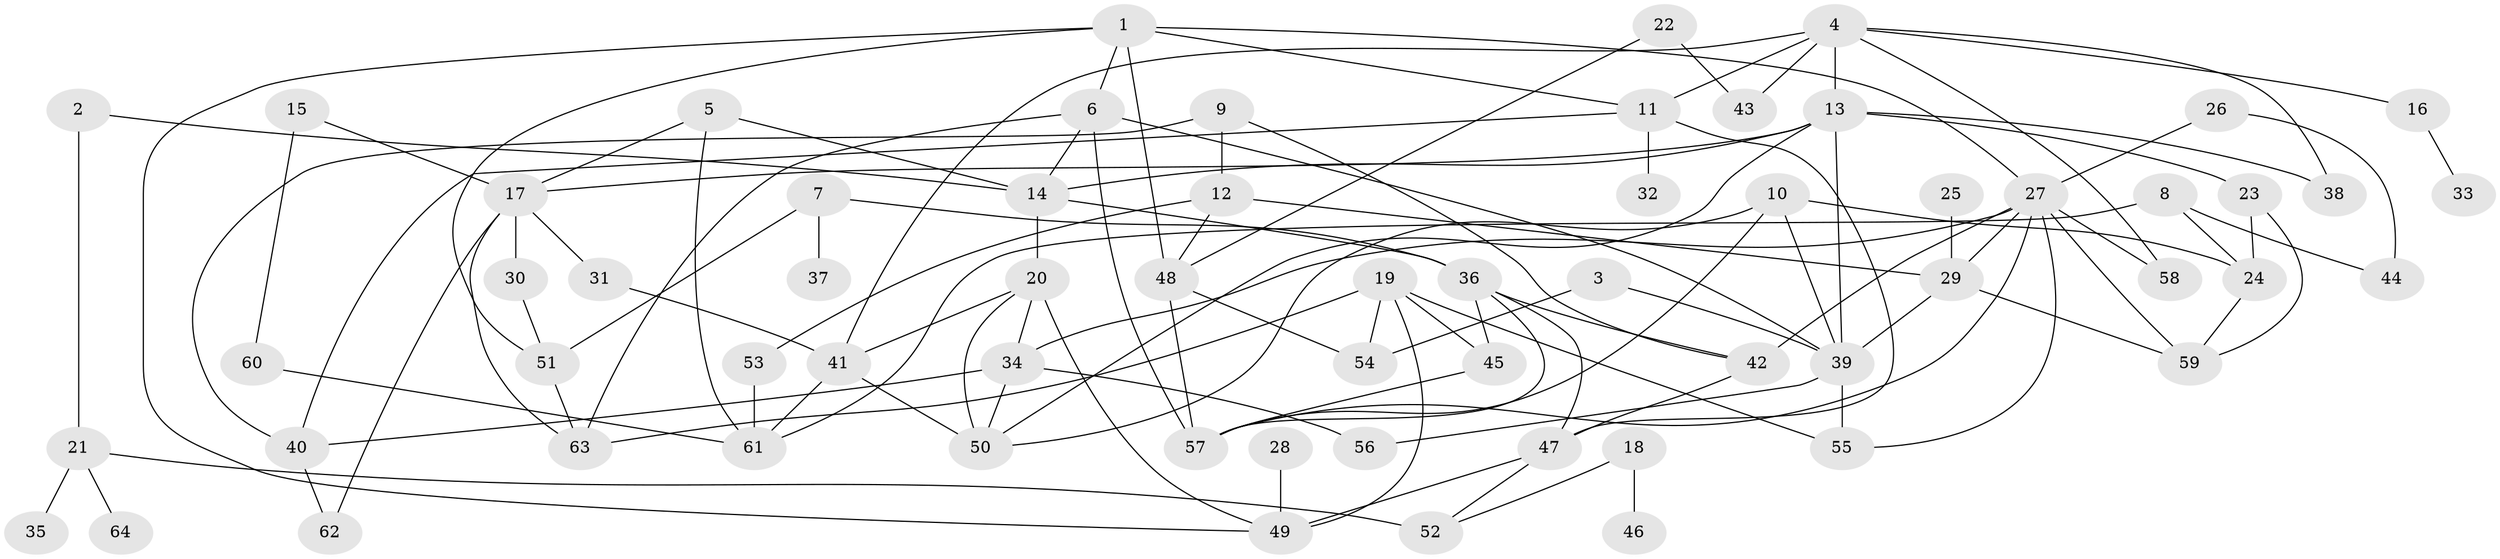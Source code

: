 // original degree distribution, {7: 0.03125, 4: 0.125, 5: 0.0390625, 8: 0.0234375, 6: 0.046875, 1: 0.1953125, 2: 0.3984375, 3: 0.140625}
// Generated by graph-tools (version 1.1) at 2025/01/03/09/25 03:01:09]
// undirected, 64 vertices, 113 edges
graph export_dot {
graph [start="1"]
  node [color=gray90,style=filled];
  1;
  2;
  3;
  4;
  5;
  6;
  7;
  8;
  9;
  10;
  11;
  12;
  13;
  14;
  15;
  16;
  17;
  18;
  19;
  20;
  21;
  22;
  23;
  24;
  25;
  26;
  27;
  28;
  29;
  30;
  31;
  32;
  33;
  34;
  35;
  36;
  37;
  38;
  39;
  40;
  41;
  42;
  43;
  44;
  45;
  46;
  47;
  48;
  49;
  50;
  51;
  52;
  53;
  54;
  55;
  56;
  57;
  58;
  59;
  60;
  61;
  62;
  63;
  64;
  1 -- 6 [weight=1.0];
  1 -- 11 [weight=1.0];
  1 -- 27 [weight=1.0];
  1 -- 48 [weight=1.0];
  1 -- 49 [weight=1.0];
  1 -- 51 [weight=1.0];
  2 -- 14 [weight=1.0];
  2 -- 21 [weight=1.0];
  3 -- 39 [weight=1.0];
  3 -- 54 [weight=1.0];
  4 -- 11 [weight=1.0];
  4 -- 13 [weight=1.0];
  4 -- 16 [weight=1.0];
  4 -- 38 [weight=1.0];
  4 -- 41 [weight=1.0];
  4 -- 43 [weight=1.0];
  4 -- 58 [weight=1.0];
  5 -- 14 [weight=1.0];
  5 -- 17 [weight=1.0];
  5 -- 61 [weight=1.0];
  6 -- 14 [weight=1.0];
  6 -- 39 [weight=1.0];
  6 -- 57 [weight=1.0];
  6 -- 63 [weight=1.0];
  7 -- 36 [weight=1.0];
  7 -- 37 [weight=1.0];
  7 -- 51 [weight=1.0];
  8 -- 24 [weight=1.0];
  8 -- 44 [weight=1.0];
  8 -- 61 [weight=1.0];
  9 -- 12 [weight=1.0];
  9 -- 40 [weight=1.0];
  9 -- 42 [weight=1.0];
  10 -- 24 [weight=1.0];
  10 -- 39 [weight=1.0];
  10 -- 50 [weight=1.0];
  10 -- 57 [weight=1.0];
  11 -- 32 [weight=1.0];
  11 -- 40 [weight=1.0];
  11 -- 47 [weight=1.0];
  12 -- 29 [weight=1.0];
  12 -- 48 [weight=1.0];
  12 -- 53 [weight=1.0];
  13 -- 14 [weight=1.0];
  13 -- 17 [weight=1.0];
  13 -- 23 [weight=1.0];
  13 -- 38 [weight=1.0];
  13 -- 39 [weight=1.0];
  13 -- 50 [weight=1.0];
  14 -- 20 [weight=1.0];
  14 -- 36 [weight=1.0];
  15 -- 17 [weight=1.0];
  15 -- 60 [weight=1.0];
  16 -- 33 [weight=1.0];
  17 -- 30 [weight=1.0];
  17 -- 31 [weight=1.0];
  17 -- 62 [weight=1.0];
  17 -- 63 [weight=1.0];
  18 -- 46 [weight=1.0];
  18 -- 52 [weight=1.0];
  19 -- 45 [weight=1.0];
  19 -- 49 [weight=1.0];
  19 -- 54 [weight=1.0];
  19 -- 55 [weight=1.0];
  19 -- 63 [weight=1.0];
  20 -- 34 [weight=1.0];
  20 -- 41 [weight=1.0];
  20 -- 49 [weight=1.0];
  20 -- 50 [weight=2.0];
  21 -- 35 [weight=1.0];
  21 -- 52 [weight=2.0];
  21 -- 64 [weight=1.0];
  22 -- 43 [weight=1.0];
  22 -- 48 [weight=1.0];
  23 -- 24 [weight=1.0];
  23 -- 59 [weight=1.0];
  24 -- 59 [weight=1.0];
  25 -- 29 [weight=1.0];
  26 -- 27 [weight=1.0];
  26 -- 44 [weight=1.0];
  27 -- 29 [weight=1.0];
  27 -- 34 [weight=1.0];
  27 -- 42 [weight=1.0];
  27 -- 55 [weight=1.0];
  27 -- 57 [weight=1.0];
  27 -- 58 [weight=1.0];
  27 -- 59 [weight=1.0];
  28 -- 49 [weight=1.0];
  29 -- 39 [weight=1.0];
  29 -- 59 [weight=1.0];
  30 -- 51 [weight=1.0];
  31 -- 41 [weight=1.0];
  34 -- 40 [weight=1.0];
  34 -- 50 [weight=1.0];
  34 -- 56 [weight=1.0];
  36 -- 42 [weight=1.0];
  36 -- 45 [weight=1.0];
  36 -- 47 [weight=1.0];
  36 -- 57 [weight=1.0];
  39 -- 55 [weight=1.0];
  39 -- 56 [weight=1.0];
  40 -- 62 [weight=1.0];
  41 -- 50 [weight=1.0];
  41 -- 61 [weight=1.0];
  42 -- 47 [weight=1.0];
  45 -- 57 [weight=1.0];
  47 -- 49 [weight=1.0];
  47 -- 52 [weight=1.0];
  48 -- 54 [weight=1.0];
  48 -- 57 [weight=1.0];
  51 -- 63 [weight=1.0];
  53 -- 61 [weight=1.0];
  60 -- 61 [weight=1.0];
}
